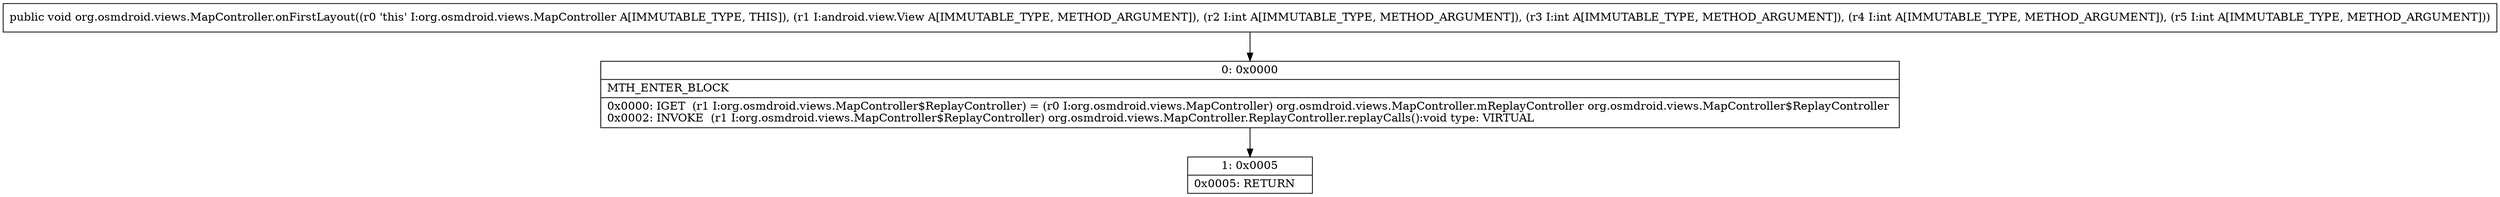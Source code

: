 digraph "CFG fororg.osmdroid.views.MapController.onFirstLayout(Landroid\/view\/View;IIII)V" {
Node_0 [shape=record,label="{0\:\ 0x0000|MTH_ENTER_BLOCK\l|0x0000: IGET  (r1 I:org.osmdroid.views.MapController$ReplayController) = (r0 I:org.osmdroid.views.MapController) org.osmdroid.views.MapController.mReplayController org.osmdroid.views.MapController$ReplayController \l0x0002: INVOKE  (r1 I:org.osmdroid.views.MapController$ReplayController) org.osmdroid.views.MapController.ReplayController.replayCalls():void type: VIRTUAL \l}"];
Node_1 [shape=record,label="{1\:\ 0x0005|0x0005: RETURN   \l}"];
MethodNode[shape=record,label="{public void org.osmdroid.views.MapController.onFirstLayout((r0 'this' I:org.osmdroid.views.MapController A[IMMUTABLE_TYPE, THIS]), (r1 I:android.view.View A[IMMUTABLE_TYPE, METHOD_ARGUMENT]), (r2 I:int A[IMMUTABLE_TYPE, METHOD_ARGUMENT]), (r3 I:int A[IMMUTABLE_TYPE, METHOD_ARGUMENT]), (r4 I:int A[IMMUTABLE_TYPE, METHOD_ARGUMENT]), (r5 I:int A[IMMUTABLE_TYPE, METHOD_ARGUMENT])) }"];
MethodNode -> Node_0;
Node_0 -> Node_1;
}

